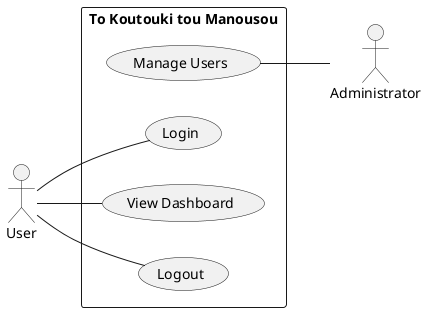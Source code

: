 @startuml

left to right direction

actor "User" as usr
actor "Administrator" as admin

rectangle "To Koutouki tou Manousou" {
  usecase "Login" as UC1
  usecase "View Dashboard" as UC2
  usecase "Logout" as UC3
  usecase "Manage Users" as UC4
}

usr -- UC1
usr -- UC2
usr -- UC3
admin -up- UC4

@enduml
